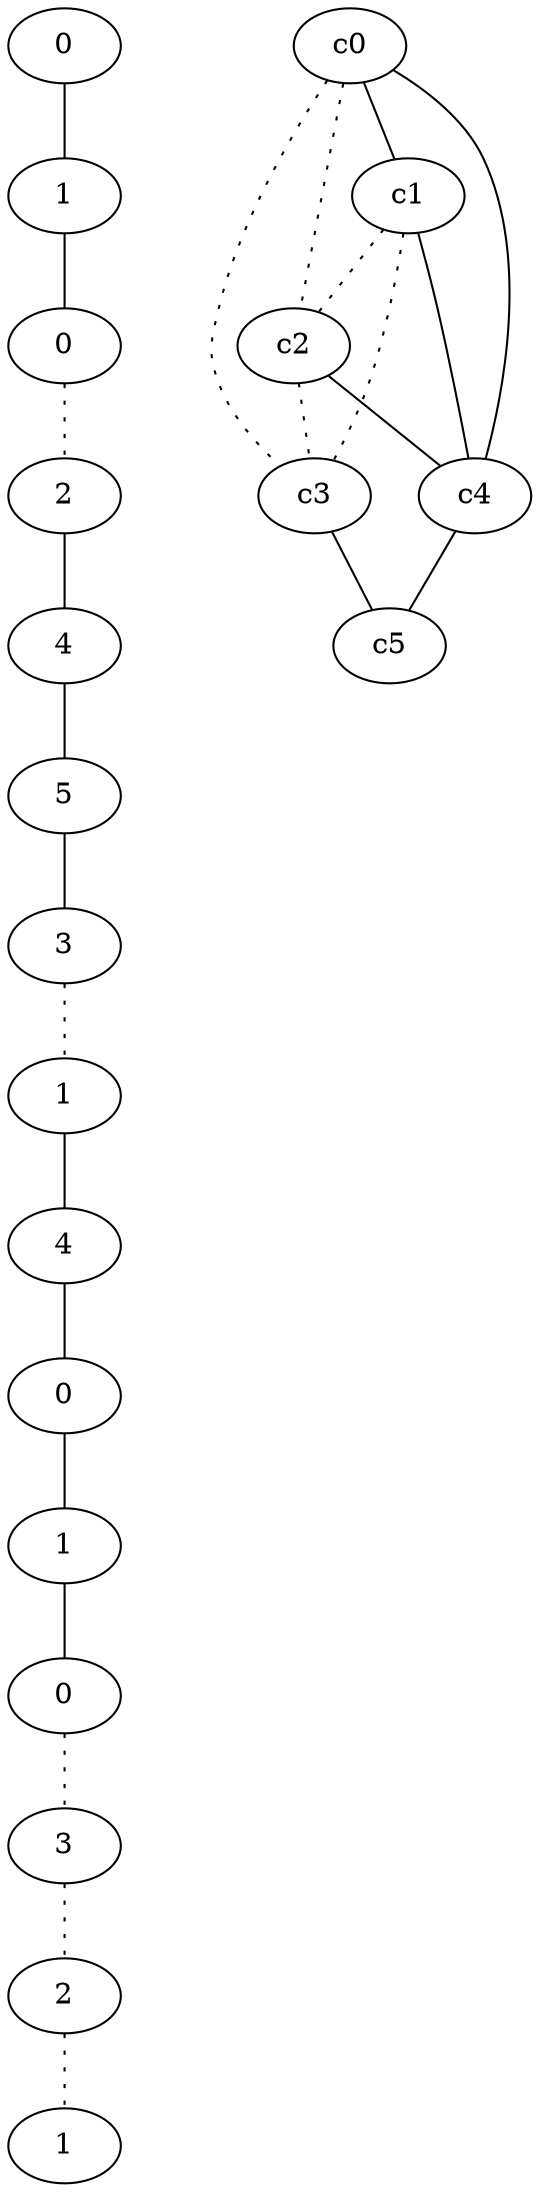 graph {
a0[label=0];
a1[label=1];
a2[label=0];
a3[label=2];
a4[label=4];
a5[label=5];
a6[label=3];
a7[label=1];
a8[label=4];
a9[label=0];
a10[label=1];
a11[label=0];
a12[label=3];
a13[label=2];
a14[label=1];
a0 -- a1;
a1 -- a2;
a2 -- a3 [style=dotted];
a3 -- a4;
a4 -- a5;
a5 -- a6;
a6 -- a7 [style=dotted];
a7 -- a8;
a8 -- a9;
a9 -- a10;
a10 -- a11;
a11 -- a12 [style=dotted];
a12 -- a13 [style=dotted];
a13 -- a14 [style=dotted];
c0 -- c1;
c0 -- c2 [style=dotted];
c0 -- c3 [style=dotted];
c0 -- c4;
c1 -- c2 [style=dotted];
c1 -- c3 [style=dotted];
c1 -- c4;
c2 -- c3 [style=dotted];
c2 -- c4;
c3 -- c5;
c4 -- c5;
}
